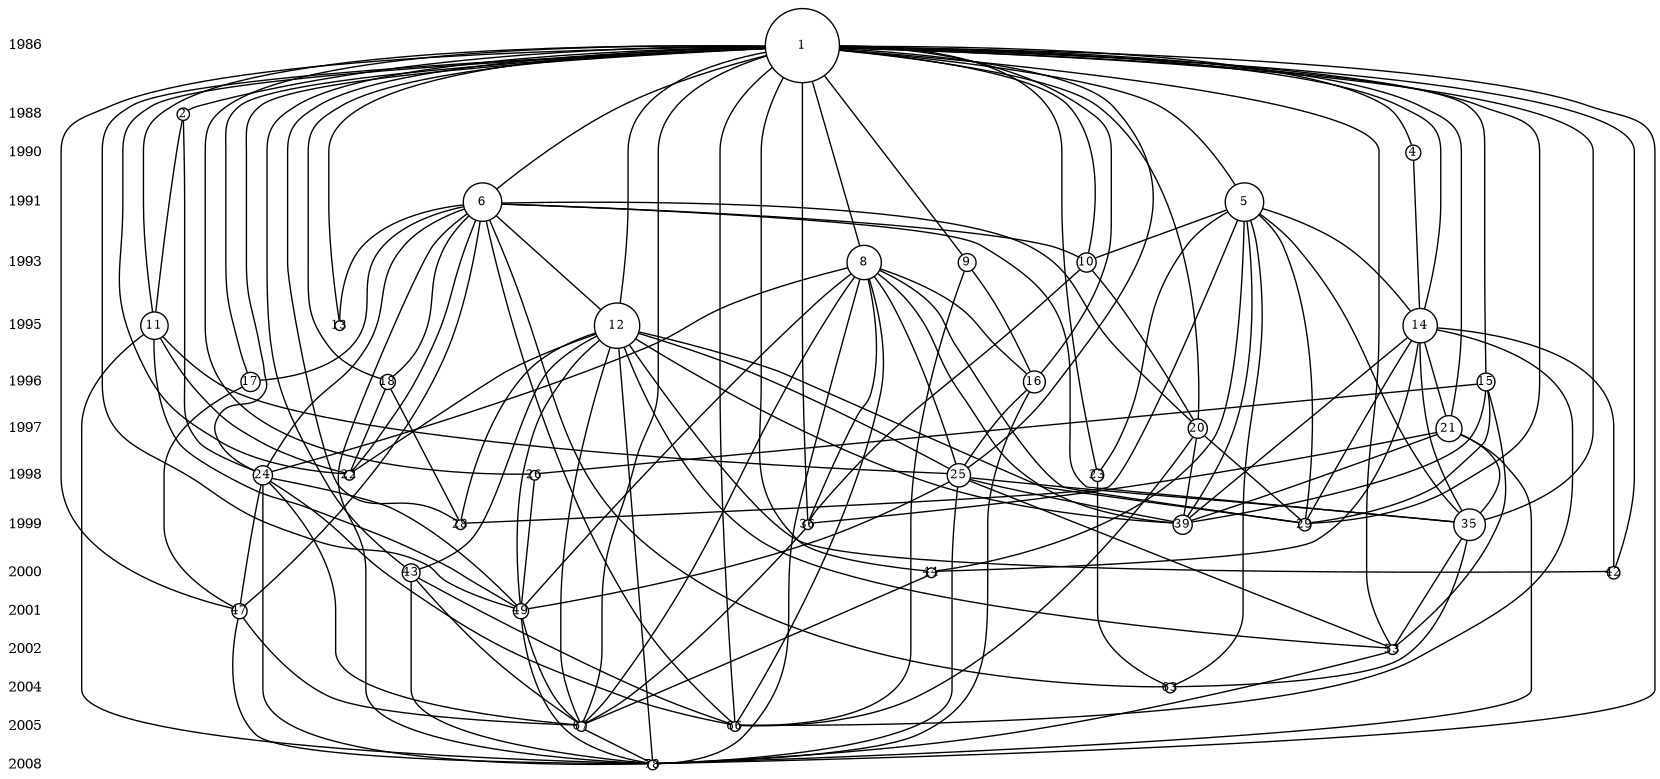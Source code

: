 digraph test {
	ranksep=0.2;
	nodesep=0.1;
	size="11.0729166666667,5.26041666666667";
	ratio="fill";
	node [fixedsize="true", fontsize="9", shape="circle"];
	edge [arrowhead="none", arrowsize="0.6", arrowtail="normal"];
	y1986 [fontsize="10", height="0.1668", label="1986", margin="0", rank="1986", shape="plaintext", width="0.398147893333333"];
	y1988 [fontsize="10", height="0.1668", label="1988", margin="0", rank="1988", shape="plaintext", width="0.398147893333333"];
	y1990 [fontsize="10", height="0.1668", label="1990", margin="0", rank="1990", shape="plaintext", width="0.398147893333333"];
	y1991 [fontsize="10", height="0.1668", label="1991", margin="0", rank="1991", shape="plaintext", width="0.398147893333333"];
	y1993 [fontsize="10", height="0.1668", label="1993", margin="0", rank="1993", shape="plaintext", width="0.398147893333333"];
	y1995 [fontsize="10", height="0.1668", label="1995", margin="0", rank="1995", shape="plaintext", width="0.398147893333333"];
	y1996 [fontsize="10", height="0.1668", label="1996", margin="0", rank="1996", shape="plaintext", width="0.398147893333333"];
	y1997 [fontsize="10", height="0.1668", label="1997", margin="0", rank="1997", shape="plaintext", width="0.398147893333333"];
	y1998 [fontsize="10", height="0.1668", label="1998", margin="0", rank="1998", shape="plaintext", width="0.398147893333333"];
	y1999 [fontsize="10", height="0.1668", label="1999", margin="0", rank="1999", shape="plaintext", width="0.398147893333333"];
	y2000 [fontsize="10", height="0.1668", label="2000", margin="0", rank="2000", shape="plaintext", width="0.398147893333333"];
	y2001 [fontsize="10", height="0.1668", label="2001", margin="0", rank="2001", shape="plaintext", width="0.398147893333333"];
	y2002 [fontsize="10", height="0.1668", label="2002", margin="0", rank="2002", shape="plaintext", width="0.398147893333333"];
	y2004 [fontsize="10", height="0.1668", label="2004", margin="0", rank="2004", shape="plaintext", width="0.398147893333333"];
	y2005 [fontsize="10", height="0.1668", label="2005", margin="0", rank="2005", shape="plaintext", width="0.398147893333333"];
	y2008 [fontsize="10", height="0.1668", label="2008", margin="0", rank="2008", shape="plaintext", width="0.398147893333333"];
	n21 [URL="21", height="0.1", label="22", rank="1998", style="", width="0.1"];
	n7 [URL="7", height="0.353553390593274", label="8", rank="1993", style="", width="0.353553390593274"];
	n15 [URL="15", height="0.21650635094611", label="16", rank="1996", style="", width="0.21650635094611"];
	n23 [URL="23", height="0.197642353760524", label="24", rank="1998", style="", width="0.197642353760524"];
	n24 [URL="24", height="0.233853586673371", label="25", rank="1998", style="", width="0.233853586673371"];
	n28 [URL="28", height="0.125", label="29", rank="1999", style="", width="0.125"];
	n35 [URL="35", height="0.1", label="36", rank="1999", style="", width="0.1"];
	n38 [URL="38", height="0.197642353760524", label="39", rank="1999", style="", width="0.197642353760524"];
	n48 [URL="48", height="0.153093108923949", label="49", rank="2001", style="", width="0.153093108923949"];
	n65 [URL="65", height="0.1", label="66", rank="2005", style="", width="0.1"];
	n66 [URL="66", height="0.1", label="67", rank="2005", style="", width="0.1"];
	n77 [URL="77", height="0.1", label="78", rank="2008", style="", width="0.1"];
	n16 [URL="16", height="0.197642353760524", label="17", rank="1996", style="", width="0.197642353760524"];
	n46 [URL="46", height="0.153093108923949", label="47", rank="2001", style="", width="0.153093108923949"];
	n27 [URL="27", height="0.1", label="28", rank="1999", style="", width="0.1"];
	n20 [URL="20", height="0.265165042944955", label="21", rank="1997", style="", width="0.265165042944955"];
	n34 [URL="34", height="0.318688719599549", label="35", rank="1999", style="", width="0.318688719599549"];
	n10 [URL="10", height="0.279508497187474", label="11", rank="1995", style="", width="0.279508497187474"];
	n11 [URL="11", height="0.459279326771846", label="12", rank="1995", style="", width="0.459279326771846"];
	n41 [URL="41", height="0.125", label="42", rank="2000", style="", width="0.125"];
	n42 [URL="42", height="0.176776695296637", label="43", rank="2000", style="", width="0.176776695296637"];
	n52 [URL="52", height="0.1", label="53", rank="2002", style="", width="0.1"];
	n12 [URL="12", height="0.1", label="13", rank="1995", style="", width="0.1"];
	n19 [URL="19", height="0.197642353760524", label="20", rank="1997", style="", width="0.197642353760524"];
	n62 [URL="62", height="0.1", label="63", rank="2004", style="", width="0.1"];
	n17 [URL="17", height="0.153093108923949", label="18", rank="1996", style="", width="0.153093108923949"];
	n1 [URL="1", height="0.125", label="2", rank="1988", style="", width="0.125"];
	n25 [URL="25", height="0.1", label="26", rank="1998", style="", width="0.1"];
	n14 [URL="14", height="0.176776695296637", label="15", rank="1996", style="", width="0.176776695296637"];
	n22 [URL="22", height="0.125", label="23", rank="1998", style="", width="0.125"];
	n0 [URL="0", height="0.75", label="1", rank="1986", style="", width="0.75"];
	n3 [URL="3", height="0.153093108923949", label="4", rank="1990", style="", width="0.153093108923949"];
	n4 [URL="4", height="0.385275875185561", label="5", rank="1991", style="", width="0.385275875185561"];
	n5 [URL="5", height="0.385275875185561", label="6", rank="1991", style="", width="0.385275875185561"];
	n8 [URL="8", height="0.176776695296637", label="9", rank="1993", style="", width="0.176776695296637"];
	n9 [URL="9", height="0.197642353760524", label="10", rank="1993", style="", width="0.197642353760524"];
	n13 [URL="13", height="0.342326598440729", label="14", rank="1995", style="", width="0.342326598440729"];
	n43 [URL="43", height="0.1", label="44", rank="2000", style="", width="0.1"];
	n0 -> n1;
	n0 -> n10;
	n0 -> n11;
	n0 -> n12;
	n0 -> n13;
	n0 -> n14;
	n0 -> n15;
	n0 -> n16;
	n0 -> n17;
	n0 -> n19;
	n0 -> n20;
	n0 -> n21;
	n0 -> n22;
	n0 -> n23;
	n0 -> n24;
	n0 -> n25;
	n0 -> n27;
	n0 -> n28;
	n0 -> n3;
	n0 -> n34;
	n0 -> n35;
	n0 -> n4;
	n0 -> n41;
	n0 -> n42;
	n0 -> n43;
	n0 -> n46;
	n0 -> n48;
	n0 -> n5;
	n0 -> n52;
	n0 -> n65;
	n0 -> n66;
	n0 -> n7;
	n0 -> n77;
	n0 -> n8;
	n0 -> n9;
	n1 -> n10;
	n1 -> n23;
	n10 -> n21;
	n10 -> n24;
	n10 -> n48;
	n10 -> n77;
	n11 -> n21;
	n11 -> n24;
	n11 -> n27;
	n11 -> n28;
	n11 -> n38;
	n11 -> n41;
	n11 -> n42;
	n11 -> n48;
	n11 -> n52;
	n11 -> n66;
	n11 -> n77;
	n13 -> n20;
	n13 -> n28;
	n13 -> n34;
	n13 -> n38;
	n13 -> n41;
	n13 -> n43;
	n13 -> n65;
	n14 -> n25;
	n14 -> n28;
	n14 -> n38;
	n14 -> n52;
	n15 -> n24;
	n15 -> n77;
	n16 -> n46;
	n17 -> n21;
	n17 -> n27;
	n19 -> n28;
	n19 -> n38;
	n19 -> n65;
	n20 -> n34;
	n20 -> n35;
	n20 -> n38;
	n20 -> n77;
	n22 -> n62;
	n23 -> n46;
	n23 -> n48;
	n23 -> n65;
	n23 -> n66;
	n23 -> n77;
	n24 -> n34;
	n24 -> n38;
	n24 -> n48;
	n24 -> n52;
	n24 -> n77;
	n25 -> n48;
	n3 -> n13;
	n34 -> n52;
	n34 -> n62;
	n35 -> n66;
	n4 -> n13;
	n4 -> n22;
	n4 -> n27;
	n4 -> n28;
	n4 -> n34;
	n4 -> n38;
	n4 -> n43;
	n4 -> n62;
	n4 -> n9;
	n42 -> n65;
	n42 -> n66;
	n42 -> n77;
	n43 -> n66;
	n46 -> n66;
	n46 -> n77;
	n48 -> n66;
	n48 -> n77;
	n5 -> n11;
	n5 -> n12;
	n5 -> n16;
	n5 -> n17;
	n5 -> n19;
	n5 -> n21;
	n5 -> n23;
	n5 -> n34;
	n5 -> n46;
	n5 -> n62;
	n5 -> n65;
	n5 -> n77;
	n5 -> n9;
	n52 -> n77;
	n66 -> n77;
	n7 -> n15;
	n7 -> n23;
	n7 -> n24;
	n7 -> n28;
	n7 -> n35;
	n7 -> n38;
	n7 -> n48;
	n7 -> n65;
	n7 -> n66;
	n7 -> n77;
	n8 -> n15;
	n8 -> n65;
	n9 -> n19;
	n9 -> n35;
	y1986 -> y1988 [arrowhead="normal", arrowtail="none", color="white", style="invis"];
	y1988 -> y1990 [arrowhead="normal", arrowtail="none", color="white", style="invis"];
	y1990 -> y1991 [arrowhead="normal", arrowtail="none", color="white", style="invis"];
	y1991 -> y1993 [arrowhead="normal", arrowtail="none", color="white", style="invis"];
	y1993 -> y1995 [arrowhead="normal", arrowtail="none", color="white", style="invis"];
	y1995 -> y1996 [arrowhead="normal", arrowtail="none", color="white", style="invis"];
	y1996 -> y1997 [arrowhead="normal", arrowtail="none", color="white", style="invis"];
	y1997 -> y1998 [arrowhead="normal", arrowtail="none", color="white", style="invis"];
	y1998 -> y1999 [arrowhead="normal", arrowtail="none", color="white", style="invis"];
	y1999 -> y2000 [arrowhead="normal", arrowtail="none", color="white", style="invis"];
	y2000 -> y2001 [arrowhead="normal", arrowtail="none", color="white", style="invis"];
	y2001 -> y2002 [arrowhead="normal", arrowtail="none", color="white", style="invis"];
	y2002 -> y2004 [arrowhead="normal", arrowtail="none", color="white", style="invis"];
	y2004 -> y2005 [arrowhead="normal", arrowtail="none", color="white", style="invis"];
	y2005 -> y2008 [arrowhead="normal", arrowtail="none", color="white", style="invis"];
	{rank=same; y2005; n65; n66}
	{rank=same; y2004; n62}
	{rank=same; y1990; n3}
	{rank=same; y1991; n4; n5}
	{rank=same; y2002; n52}
	{rank=same; y2000; n41; n42; n43}
	{rank=same; y1996; n15; n16; n17; n14}
	{rank=same; y1999; n28; n35; n38; n27; n34}
	{rank=same; y1995; n10; n11; n12; n13}
	{rank=same; y1993; n7; n8; n9}
	{rank=same; y2008; n77}
	{rank=same; y2001; n48; n46}
	{rank=same; y1988; n1}
	{rank=same; y1997; n20; n19}
	{rank=same; y1998; n21; n23; n24; n25; n22}
	{rank=same; y1986; n0}
}
